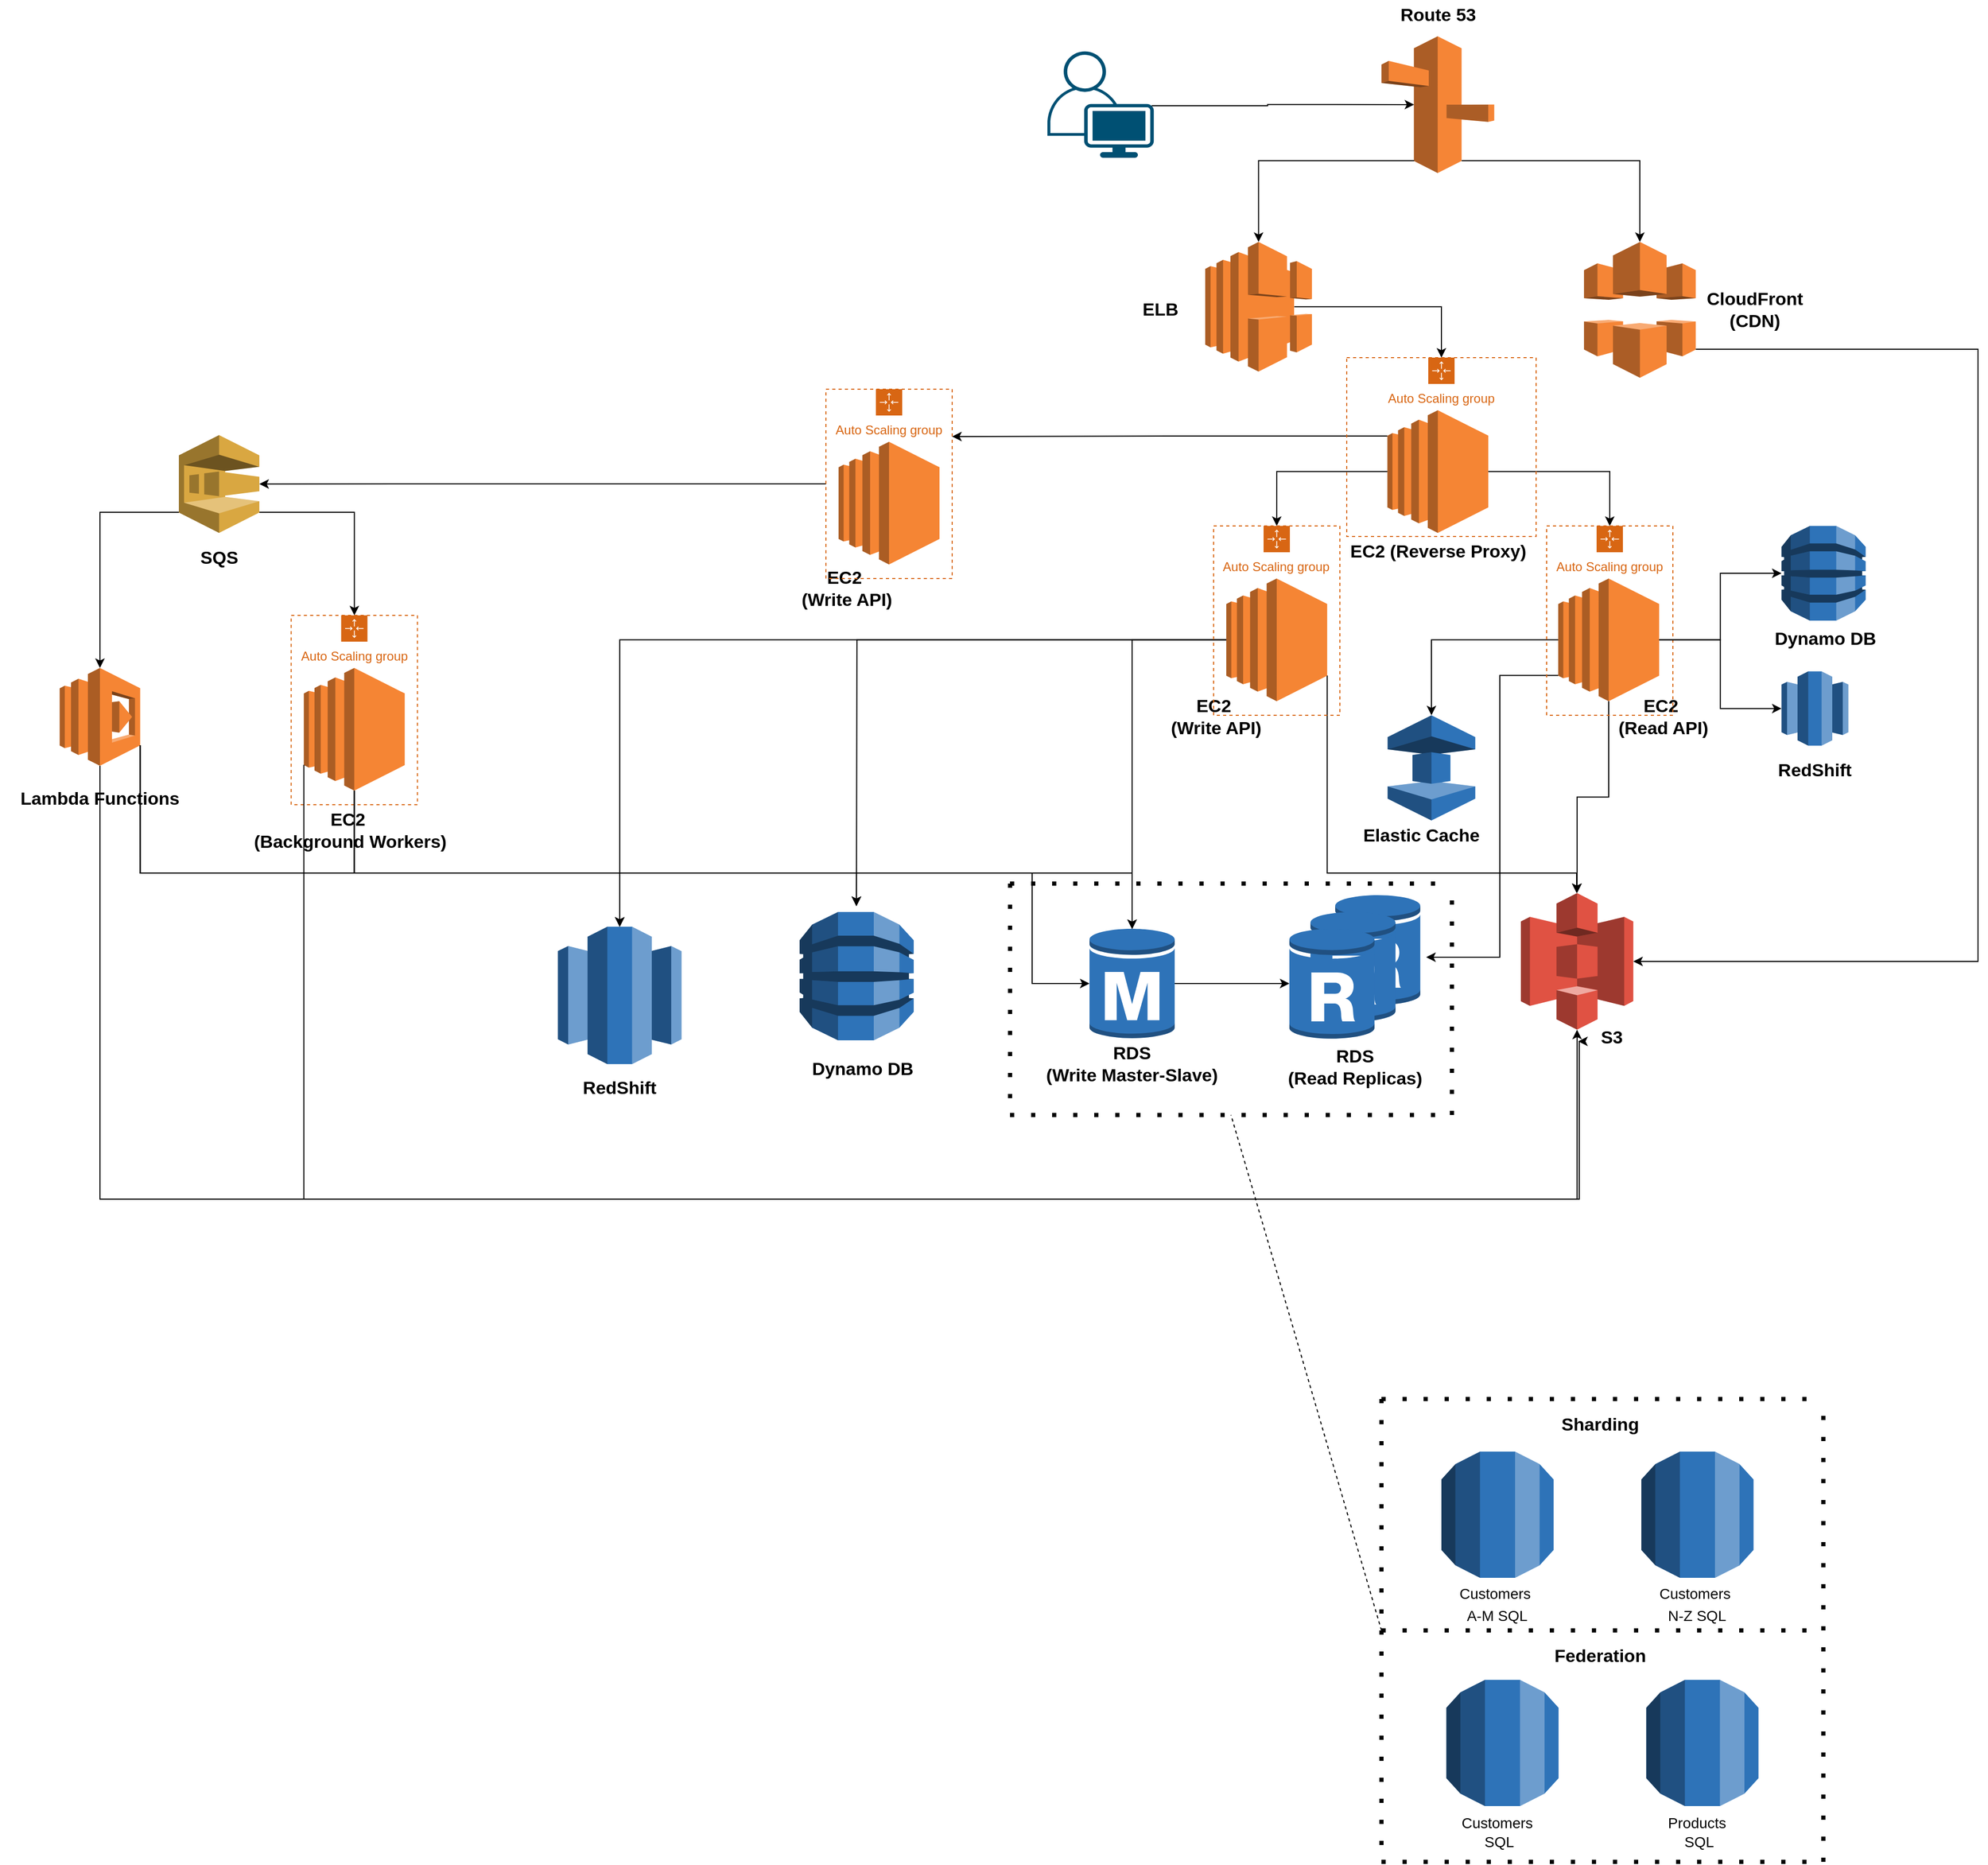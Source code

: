 <mxfile version="28.0.4">
  <diagram name="Page-1" id="zJNJHvJM2UALrEBQixD4">
    <mxGraphModel dx="2934" dy="1252" grid="1" gridSize="10" guides="1" tooltips="1" connect="1" arrows="1" fold="1" page="1" pageScale="1" pageWidth="850" pageHeight="1100" math="0" shadow="0">
      <root>
        <mxCell id="0" />
        <mxCell id="1" parent="0" />
        <mxCell id="Qx_ht0-6rFyomk5N5odI-1" value="" style="points=[[0.35,0,0],[0.98,0.51,0],[1,0.71,0],[0.67,1,0],[0,0.795,0],[0,0.65,0]];verticalLabelPosition=bottom;sketch=0;html=1;verticalAlign=top;aspect=fixed;align=center;pointerEvents=1;shape=mxgraph.cisco19.user;fillColor=#005073;strokeColor=none;fontStyle=0;strokeWidth=19;" vertex="1" parent="1">
          <mxGeometry x="685.52" y="68.88" width="101.12" height="101.12" as="geometry" />
        </mxCell>
        <mxCell id="Qx_ht0-6rFyomk5N5odI-2" style="edgeStyle=orthogonalEdgeStyle;rounded=0;orthogonalLoop=1;jettySize=auto;html=1;exitX=0;exitY=0.21;exitDx=0;exitDy=0;exitPerimeter=0;entryX=1;entryY=0.25;entryDx=0;entryDy=0;" edge="1" parent="1" source="Qx_ht0-6rFyomk5N5odI-3" target="Qx_ht0-6rFyomk5N5odI-54">
          <mxGeometry relative="1" as="geometry" />
        </mxCell>
        <mxCell id="Qx_ht0-6rFyomk5N5odI-3" value="" style="outlineConnect=0;dashed=0;verticalLabelPosition=bottom;verticalAlign=top;align=center;html=1;shape=mxgraph.aws3.ec2;fillColor=#F58534;gradientColor=none;" vertex="1" parent="1">
          <mxGeometry x="1008.67" y="410" width="95.89" height="116.57" as="geometry" />
        </mxCell>
        <mxCell id="Qx_ht0-6rFyomk5N5odI-4" style="edgeStyle=orthogonalEdgeStyle;rounded=0;orthogonalLoop=1;jettySize=auto;html=1;exitX=0.71;exitY=0.91;exitDx=0;exitDy=0;exitPerimeter=0;" edge="1" parent="1" source="Qx_ht0-6rFyomk5N5odI-5" target="Qx_ht0-6rFyomk5N5odI-11">
          <mxGeometry relative="1" as="geometry" />
        </mxCell>
        <mxCell id="Qx_ht0-6rFyomk5N5odI-5" value="" style="outlineConnect=0;dashed=0;verticalLabelPosition=bottom;verticalAlign=top;align=center;html=1;shape=mxgraph.aws3.route_53;fillColor=#F58536;gradientColor=none;" vertex="1" parent="1">
          <mxGeometry x="1003.02" y="54.44" width="107.19" height="130" as="geometry" />
        </mxCell>
        <mxCell id="Qx_ht0-6rFyomk5N5odI-6" value="Route 53" style="text;html=1;align=center;verticalAlign=middle;whiteSpace=wrap;rounded=0;fontStyle=1;fontSize=17;" vertex="1" parent="1">
          <mxGeometry x="1014.52" y="20" width="84.19" height="30" as="geometry" />
        </mxCell>
        <mxCell id="Qx_ht0-6rFyomk5N5odI-7" value="EC2 (Reverse Proxy)" style="text;html=1;align=center;verticalAlign=middle;whiteSpace=wrap;rounded=0;fontStyle=1;fontSize=17;" vertex="1" parent="1">
          <mxGeometry x="958.57" y="530" width="196.09" height="30" as="geometry" />
        </mxCell>
        <mxCell id="Qx_ht0-6rFyomk5N5odI-8" value="" style="outlineConnect=0;dashed=0;verticalLabelPosition=bottom;verticalAlign=top;align=center;html=1;shape=mxgraph.aws3.s3;fillColor=#E05243;gradientColor=none;" vertex="1" parent="1">
          <mxGeometry x="1135.52" y="869.03" width="106.85" height="129.89" as="geometry" />
        </mxCell>
        <mxCell id="Qx_ht0-6rFyomk5N5odI-9" value="RDS&lt;br&gt;(Write Master-Slave)" style="text;html=1;align=center;verticalAlign=middle;whiteSpace=wrap;rounded=0;fontStyle=1;fontSize=17;" vertex="1" parent="1">
          <mxGeometry x="671" y="1017" width="190" height="30" as="geometry" />
        </mxCell>
        <mxCell id="Qx_ht0-6rFyomk5N5odI-10" value="S3" style="text;html=1;align=center;verticalAlign=middle;whiteSpace=wrap;rounded=0;fontStyle=1;fontSize=17;" vertex="1" parent="1">
          <mxGeometry x="1179.85" y="992" width="84.19" height="30" as="geometry" />
        </mxCell>
        <mxCell id="Qx_ht0-6rFyomk5N5odI-11" value="" style="outlineConnect=0;dashed=0;verticalLabelPosition=bottom;verticalAlign=top;align=center;html=1;shape=mxgraph.aws3.cloudfront;fillColor=#F58536;gradientColor=none;" vertex="1" parent="1">
          <mxGeometry x="1195.52" y="250" width="106.21" height="129.12" as="geometry" />
        </mxCell>
        <mxCell id="Qx_ht0-6rFyomk5N5odI-12" style="edgeStyle=orthogonalEdgeStyle;rounded=0;orthogonalLoop=1;jettySize=auto;html=1;exitX=0.835;exitY=0.5;exitDx=0;exitDy=0;exitPerimeter=0;entryX=0.5;entryY=0;entryDx=0;entryDy=0;" edge="1" parent="1" source="Qx_ht0-6rFyomk5N5odI-13" target="Qx_ht0-6rFyomk5N5odI-39">
          <mxGeometry relative="1" as="geometry" />
        </mxCell>
        <mxCell id="Qx_ht0-6rFyomk5N5odI-13" value="" style="outlineConnect=0;dashed=0;verticalLabelPosition=bottom;verticalAlign=top;align=center;html=1;shape=mxgraph.aws3.elastic_load_balancing;fillColor=#F58534;gradientColor=none;" vertex="1" parent="1">
          <mxGeometry x="835.52" y="250" width="101.41" height="123.28" as="geometry" />
        </mxCell>
        <mxCell id="Qx_ht0-6rFyomk5N5odI-14" style="edgeStyle=orthogonalEdgeStyle;rounded=0;orthogonalLoop=1;jettySize=auto;html=1;exitX=0.98;exitY=0.51;exitDx=0;exitDy=0;exitPerimeter=0;entryX=0.29;entryY=0.5;entryDx=0;entryDy=0;entryPerimeter=0;" edge="1" parent="1" source="Qx_ht0-6rFyomk5N5odI-1" target="Qx_ht0-6rFyomk5N5odI-5">
          <mxGeometry relative="1" as="geometry" />
        </mxCell>
        <mxCell id="Qx_ht0-6rFyomk5N5odI-15" style="edgeStyle=orthogonalEdgeStyle;rounded=0;orthogonalLoop=1;jettySize=auto;html=1;exitX=0.5;exitY=1;exitDx=0;exitDy=0;exitPerimeter=0;" edge="1" parent="1" source="Qx_ht0-6rFyomk5N5odI-17" target="Qx_ht0-6rFyomk5N5odI-8">
          <mxGeometry relative="1" as="geometry" />
        </mxCell>
        <mxCell id="Qx_ht0-6rFyomk5N5odI-16" style="edgeStyle=orthogonalEdgeStyle;rounded=0;orthogonalLoop=1;jettySize=auto;html=1;exitX=0;exitY=0.79;exitDx=0;exitDy=0;exitPerimeter=0;" edge="1" parent="1" source="Qx_ht0-6rFyomk5N5odI-17">
          <mxGeometry relative="1" as="geometry">
            <mxPoint x="1045.52" y="930" as="targetPoint" />
            <Array as="points">
              <mxPoint x="1115.52" y="662" />
              <mxPoint x="1115.52" y="930" />
            </Array>
          </mxGeometry>
        </mxCell>
        <mxCell id="Qx_ht0-6rFyomk5N5odI-17" value="" style="outlineConnect=0;dashed=0;verticalLabelPosition=bottom;verticalAlign=top;align=center;html=1;shape=mxgraph.aws3.ec2;fillColor=#F58534;gradientColor=none;" vertex="1" parent="1">
          <mxGeometry x="1171.04" y="570" width="95.89" height="116.57" as="geometry" />
        </mxCell>
        <mxCell id="Qx_ht0-6rFyomk5N5odI-18" style="edgeStyle=orthogonalEdgeStyle;rounded=0;orthogonalLoop=1;jettySize=auto;html=1;exitX=1;exitY=0.79;exitDx=0;exitDy=0;exitPerimeter=0;" edge="1" parent="1" source="Qx_ht0-6rFyomk5N5odI-19" target="Qx_ht0-6rFyomk5N5odI-8">
          <mxGeometry relative="1" as="geometry">
            <Array as="points">
              <mxPoint x="951.52" y="850" />
              <mxPoint x="1188.52" y="850" />
            </Array>
          </mxGeometry>
        </mxCell>
        <mxCell id="Qx_ht0-6rFyomk5N5odI-73" style="edgeStyle=orthogonalEdgeStyle;rounded=0;orthogonalLoop=1;jettySize=auto;html=1;exitX=0;exitY=0.5;exitDx=0;exitDy=0;exitPerimeter=0;" edge="1" parent="1" source="Qx_ht0-6rFyomk5N5odI-19">
          <mxGeometry relative="1" as="geometry">
            <mxPoint x="504" y="881.36" as="targetPoint" />
          </mxGeometry>
        </mxCell>
        <mxCell id="Qx_ht0-6rFyomk5N5odI-74" style="edgeStyle=orthogonalEdgeStyle;rounded=0;orthogonalLoop=1;jettySize=auto;html=1;exitX=0;exitY=0.5;exitDx=0;exitDy=0;exitPerimeter=0;" edge="1" parent="1" source="Qx_ht0-6rFyomk5N5odI-19" target="Qx_ht0-6rFyomk5N5odI-72">
          <mxGeometry relative="1" as="geometry" />
        </mxCell>
        <mxCell id="Qx_ht0-6rFyomk5N5odI-19" value="" style="outlineConnect=0;dashed=0;verticalLabelPosition=bottom;verticalAlign=top;align=center;html=1;shape=mxgraph.aws3.ec2;fillColor=#F58534;gradientColor=none;" vertex="1" parent="1">
          <mxGeometry x="855.52" y="570" width="95.89" height="116.57" as="geometry" />
        </mxCell>
        <mxCell id="Qx_ht0-6rFyomk5N5odI-20" value="ELB" style="text;html=1;align=center;verticalAlign=middle;whiteSpace=wrap;rounded=0;fontStyle=1;fontSize=17;" vertex="1" parent="1">
          <mxGeometry x="751.33" y="299.56" width="84.19" height="30" as="geometry" />
        </mxCell>
        <mxCell id="Qx_ht0-6rFyomk5N5odI-21" value="CloudFront&lt;br&gt;(&lt;span style=&quot;background-color: transparent; color: light-dark(rgb(0, 0, 0), rgb(255, 255, 255));&quot;&gt;CDN)&lt;/span&gt;" style="text;html=1;align=center;verticalAlign=middle;whiteSpace=wrap;rounded=0;fontStyle=1;fontSize=17;" vertex="1" parent="1">
          <mxGeometry x="1315.52" y="299.56" width="84.19" height="30" as="geometry" />
        </mxCell>
        <mxCell id="Qx_ht0-6rFyomk5N5odI-22" style="edgeStyle=orthogonalEdgeStyle;rounded=0;orthogonalLoop=1;jettySize=auto;html=1;exitX=0.29;exitY=0.91;exitDx=0;exitDy=0;exitPerimeter=0;entryX=0.5;entryY=0;entryDx=0;entryDy=0;entryPerimeter=0;" edge="1" parent="1" source="Qx_ht0-6rFyomk5N5odI-5" target="Qx_ht0-6rFyomk5N5odI-13">
          <mxGeometry relative="1" as="geometry" />
        </mxCell>
        <mxCell id="Qx_ht0-6rFyomk5N5odI-23" style="edgeStyle=orthogonalEdgeStyle;rounded=0;orthogonalLoop=1;jettySize=auto;html=1;exitX=0;exitY=0.5;exitDx=0;exitDy=0;exitPerimeter=0;entryX=0.5;entryY=0;entryDx=0;entryDy=0;" edge="1" parent="1" source="Qx_ht0-6rFyomk5N5odI-3" target="Qx_ht0-6rFyomk5N5odI-41">
          <mxGeometry relative="1" as="geometry" />
        </mxCell>
        <mxCell id="Qx_ht0-6rFyomk5N5odI-24" style="edgeStyle=orthogonalEdgeStyle;rounded=0;orthogonalLoop=1;jettySize=auto;html=1;exitX=1;exitY=0.5;exitDx=0;exitDy=0;exitPerimeter=0;entryX=0.5;entryY=0;entryDx=0;entryDy=0;" edge="1" parent="1" source="Qx_ht0-6rFyomk5N5odI-3" target="Qx_ht0-6rFyomk5N5odI-40">
          <mxGeometry relative="1" as="geometry" />
        </mxCell>
        <mxCell id="Qx_ht0-6rFyomk5N5odI-25" value="EC2&amp;nbsp;&lt;div&gt;(Write API)&lt;/div&gt;" style="text;html=1;align=center;verticalAlign=middle;whiteSpace=wrap;rounded=0;fontStyle=1;fontSize=17;" vertex="1" parent="1">
          <mxGeometry x="761.04" y="686.57" width="170" height="30" as="geometry" />
        </mxCell>
        <mxCell id="Qx_ht0-6rFyomk5N5odI-26" value="EC2&amp;nbsp;&lt;div&gt;(Read API)&lt;/div&gt;" style="text;html=1;align=center;verticalAlign=middle;whiteSpace=wrap;rounded=0;fontStyle=1;fontSize=17;" vertex="1" parent="1">
          <mxGeometry x="1185.52" y="686.57" width="170" height="30" as="geometry" />
        </mxCell>
        <mxCell id="Qx_ht0-6rFyomk5N5odI-27" style="edgeStyle=orthogonalEdgeStyle;rounded=0;orthogonalLoop=1;jettySize=auto;html=1;exitX=1;exitY=0.79;exitDx=0;exitDy=0;exitPerimeter=0;entryX=1;entryY=0.5;entryDx=0;entryDy=0;entryPerimeter=0;" edge="1" parent="1" source="Qx_ht0-6rFyomk5N5odI-11" target="Qx_ht0-6rFyomk5N5odI-8">
          <mxGeometry relative="1" as="geometry">
            <Array as="points">
              <mxPoint x="1570" y="352" />
              <mxPoint x="1570" y="934" />
            </Array>
          </mxGeometry>
        </mxCell>
        <mxCell id="Qx_ht0-6rFyomk5N5odI-28" style="edgeStyle=orthogonalEdgeStyle;rounded=0;orthogonalLoop=1;jettySize=auto;html=1;exitX=1;exitY=0.5;exitDx=0;exitDy=0;exitPerimeter=0;" edge="1" parent="1" source="Qx_ht0-6rFyomk5N5odI-29" target="Qx_ht0-6rFyomk5N5odI-33">
          <mxGeometry relative="1" as="geometry" />
        </mxCell>
        <mxCell id="Qx_ht0-6rFyomk5N5odI-29" value="" style="outlineConnect=0;dashed=0;verticalLabelPosition=bottom;verticalAlign=top;align=center;html=1;shape=mxgraph.aws3.rds_db_instance;fillColor=#2E73B8;gradientColor=none;" vertex="1" parent="1">
          <mxGeometry x="725.52" y="901.03" width="80.96" height="107.95" as="geometry" />
        </mxCell>
        <mxCell id="Qx_ht0-6rFyomk5N5odI-30" value="" style="group" vertex="1" connectable="0" parent="1">
          <mxGeometry x="915.52" y="869.03" width="124.48" height="139.95" as="geometry" />
        </mxCell>
        <mxCell id="Qx_ht0-6rFyomk5N5odI-31" value="" style="outlineConnect=0;dashed=0;verticalLabelPosition=bottom;verticalAlign=top;align=center;html=1;shape=mxgraph.aws3.rds_db_instance_read_replica;fillColor=#2E73B8;gradientColor=none;" vertex="1" parent="Qx_ht0-6rFyomk5N5odI-30">
          <mxGeometry x="43.52" width="80.96" height="107.95" as="geometry" />
        </mxCell>
        <mxCell id="Qx_ht0-6rFyomk5N5odI-32" value="" style="outlineConnect=0;dashed=0;verticalLabelPosition=bottom;verticalAlign=top;align=center;html=1;shape=mxgraph.aws3.rds_db_instance_read_replica;fillColor=#2E73B8;gradientColor=none;" vertex="1" parent="Qx_ht0-6rFyomk5N5odI-30">
          <mxGeometry x="20" y="16" width="80.96" height="107.95" as="geometry" />
        </mxCell>
        <mxCell id="Qx_ht0-6rFyomk5N5odI-33" value="" style="outlineConnect=0;dashed=0;verticalLabelPosition=bottom;verticalAlign=top;align=center;html=1;shape=mxgraph.aws3.rds_db_instance_read_replica;fillColor=#2E73B8;gradientColor=none;" vertex="1" parent="Qx_ht0-6rFyomk5N5odI-30">
          <mxGeometry y="32" width="80.96" height="107.95" as="geometry" />
        </mxCell>
        <mxCell id="Qx_ht0-6rFyomk5N5odI-34" value="RDS&lt;br&gt;(Read Replicas)" style="text;html=1;align=center;verticalAlign=middle;whiteSpace=wrap;rounded=0;fontStyle=1;fontSize=17;" vertex="1" parent="1">
          <mxGeometry x="882.76" y="1020" width="190" height="30" as="geometry" />
        </mxCell>
        <mxCell id="Qx_ht0-6rFyomk5N5odI-35" style="edgeStyle=orthogonalEdgeStyle;rounded=0;orthogonalLoop=1;jettySize=auto;html=1;exitX=0;exitY=0.5;exitDx=0;exitDy=0;exitPerimeter=0;entryX=0.5;entryY=0.02;entryDx=0;entryDy=0;entryPerimeter=0;" edge="1" parent="1" source="Qx_ht0-6rFyomk5N5odI-19" target="Qx_ht0-6rFyomk5N5odI-29">
          <mxGeometry relative="1" as="geometry" />
        </mxCell>
        <mxCell id="Qx_ht0-6rFyomk5N5odI-36" value="" style="outlineConnect=0;dashed=0;verticalLabelPosition=bottom;verticalAlign=top;align=center;html=1;shape=mxgraph.aws3.elasticache;fillColor=#2E73B8;gradientColor=none;" vertex="1" parent="1">
          <mxGeometry x="1008.86" y="700" width="83.33" height="100" as="geometry" />
        </mxCell>
        <mxCell id="Qx_ht0-6rFyomk5N5odI-37" value="Elastic Cache" style="text;html=1;align=center;verticalAlign=middle;whiteSpace=wrap;rounded=0;fontStyle=1;fontSize=17;" vertex="1" parent="1">
          <mxGeometry x="945.52" y="800" width="190" height="30" as="geometry" />
        </mxCell>
        <mxCell id="Qx_ht0-6rFyomk5N5odI-38" style="edgeStyle=orthogonalEdgeStyle;rounded=0;orthogonalLoop=1;jettySize=auto;html=1;exitX=0;exitY=0.5;exitDx=0;exitDy=0;exitPerimeter=0;entryX=0.5;entryY=0;entryDx=0;entryDy=0;entryPerimeter=0;" edge="1" parent="1" source="Qx_ht0-6rFyomk5N5odI-17" target="Qx_ht0-6rFyomk5N5odI-36">
          <mxGeometry relative="1" as="geometry" />
        </mxCell>
        <mxCell id="Qx_ht0-6rFyomk5N5odI-39" value="Auto Scaling group" style="points=[[0,0],[0.25,0],[0.5,0],[0.75,0],[1,0],[1,0.25],[1,0.5],[1,0.75],[1,1],[0.75,1],[0.5,1],[0.25,1],[0,1],[0,0.75],[0,0.5],[0,0.25]];outlineConnect=0;gradientColor=none;html=1;whiteSpace=wrap;fontSize=12;fontStyle=0;container=1;pointerEvents=0;collapsible=0;recursiveResize=0;shape=mxgraph.aws4.groupCenter;grIcon=mxgraph.aws4.group_auto_scaling_group;grStroke=1;strokeColor=#D86613;fillColor=none;verticalAlign=top;align=center;fontColor=#D86613;dashed=1;spacingTop=25;" vertex="1" parent="1">
          <mxGeometry x="970" y="360" width="180" height="170" as="geometry" />
        </mxCell>
        <mxCell id="Qx_ht0-6rFyomk5N5odI-40" value="Auto Scaling group" style="points=[[0,0],[0.25,0],[0.5,0],[0.75,0],[1,0],[1,0.25],[1,0.5],[1,0.75],[1,1],[0.75,1],[0.5,1],[0.25,1],[0,1],[0,0.75],[0,0.5],[0,0.25]];outlineConnect=0;gradientColor=none;html=1;whiteSpace=wrap;fontSize=12;fontStyle=0;container=1;pointerEvents=0;collapsible=0;recursiveResize=0;shape=mxgraph.aws4.groupCenter;grIcon=mxgraph.aws4.group_auto_scaling_group;grStroke=1;strokeColor=#D86613;fillColor=none;verticalAlign=top;align=center;fontColor=#D86613;dashed=1;spacingTop=25;" vertex="1" parent="1">
          <mxGeometry x="1160" y="520" width="120" height="180" as="geometry" />
        </mxCell>
        <mxCell id="Qx_ht0-6rFyomk5N5odI-41" value="Auto Scaling group" style="points=[[0,0],[0.25,0],[0.5,0],[0.75,0],[1,0],[1,0.25],[1,0.5],[1,0.75],[1,1],[0.75,1],[0.5,1],[0.25,1],[0,1],[0,0.75],[0,0.5],[0,0.25]];outlineConnect=0;gradientColor=none;html=1;whiteSpace=wrap;fontSize=12;fontStyle=0;container=1;pointerEvents=0;collapsible=0;recursiveResize=0;shape=mxgraph.aws4.groupCenter;grIcon=mxgraph.aws4.group_auto_scaling_group;grStroke=1;strokeColor=#D86613;fillColor=none;verticalAlign=top;align=center;fontColor=#D86613;dashed=1;spacingTop=25;" vertex="1" parent="1">
          <mxGeometry x="843.47" y="520" width="120" height="180" as="geometry" />
        </mxCell>
        <mxCell id="Qx_ht0-6rFyomk5N5odI-42" style="edgeStyle=orthogonalEdgeStyle;rounded=0;orthogonalLoop=1;jettySize=auto;html=1;exitX=1;exitY=0.79;exitDx=0;exitDy=0;exitPerimeter=0;" edge="1" parent="1" source="Qx_ht0-6rFyomk5N5odI-43" target="Qx_ht0-6rFyomk5N5odI-47">
          <mxGeometry relative="1" as="geometry" />
        </mxCell>
        <mxCell id="Qx_ht0-6rFyomk5N5odI-43" value="" style="outlineConnect=0;dashed=0;verticalLabelPosition=bottom;verticalAlign=top;align=center;html=1;shape=mxgraph.aws3.sqs;fillColor=#D9A741;gradientColor=none;" vertex="1" parent="1">
          <mxGeometry x="-140" y="433.57" width="76.5" height="93" as="geometry" />
        </mxCell>
        <mxCell id="Qx_ht0-6rFyomk5N5odI-87" style="edgeStyle=orthogonalEdgeStyle;rounded=0;orthogonalLoop=1;jettySize=auto;html=1;exitX=0.5;exitY=1;exitDx=0;exitDy=0;exitPerimeter=0;" edge="1" parent="1" source="Qx_ht0-6rFyomk5N5odI-44">
          <mxGeometry relative="1" as="geometry">
            <mxPoint x="1190.0" y="1010" as="targetPoint" />
            <Array as="points">
              <mxPoint x="-215" y="1160" />
              <mxPoint x="1191" y="1160" />
              <mxPoint x="1191" y="1010" />
            </Array>
          </mxGeometry>
        </mxCell>
        <mxCell id="Qx_ht0-6rFyomk5N5odI-44" value="" style="outlineConnect=0;dashed=0;verticalLabelPosition=bottom;verticalAlign=top;align=center;html=1;shape=mxgraph.aws3.lambda;fillColor=#F58534;gradientColor=none;" vertex="1" parent="1">
          <mxGeometry x="-253.25" y="655.0" width="76.5" height="93" as="geometry" />
        </mxCell>
        <mxCell id="Qx_ht0-6rFyomk5N5odI-45" value="" style="outlineConnect=0;dashed=0;verticalLabelPosition=bottom;verticalAlign=top;align=center;html=1;shape=mxgraph.aws3.ec2;fillColor=#F58534;gradientColor=none;" vertex="1" parent="1">
          <mxGeometry x="-21.2" y="655" width="95.89" height="116.57" as="geometry" />
        </mxCell>
        <mxCell id="Qx_ht0-6rFyomk5N5odI-47" value="Auto Scaling group" style="points=[[0,0],[0.25,0],[0.5,0],[0.75,0],[1,0],[1,0.25],[1,0.5],[1,0.75],[1,1],[0.75,1],[0.5,1],[0.25,1],[0,1],[0,0.75],[0,0.5],[0,0.25]];outlineConnect=0;gradientColor=none;html=1;whiteSpace=wrap;fontSize=12;fontStyle=0;container=1;pointerEvents=0;collapsible=0;recursiveResize=0;shape=mxgraph.aws4.groupCenter;grIcon=mxgraph.aws4.group_auto_scaling_group;grStroke=1;strokeColor=#D86613;fillColor=none;verticalAlign=top;align=center;fontColor=#D86613;dashed=1;spacingTop=25;" vertex="1" parent="1">
          <mxGeometry x="-33.25" y="605" width="120" height="180" as="geometry" />
        </mxCell>
        <mxCell id="Qx_ht0-6rFyomk5N5odI-48" value="EC2&amp;nbsp;&lt;div&gt;(Background Workers)&lt;/div&gt;" style="text;html=1;align=center;verticalAlign=middle;whiteSpace=wrap;rounded=0;fontStyle=1;fontSize=17;" vertex="1" parent="1">
          <mxGeometry x="-72.25" y="795" width="190" height="30" as="geometry" />
        </mxCell>
        <mxCell id="Qx_ht0-6rFyomk5N5odI-49" value="Lambda Functions" style="text;html=1;align=center;verticalAlign=middle;whiteSpace=wrap;rounded=0;fontStyle=1;fontSize=17;" vertex="1" parent="1">
          <mxGeometry x="-310" y="765" width="190" height="30" as="geometry" />
        </mxCell>
        <mxCell id="Qx_ht0-6rFyomk5N5odI-50" value="SQS" style="text;html=1;align=center;verticalAlign=middle;whiteSpace=wrap;rounded=0;fontStyle=1;fontSize=17;" vertex="1" parent="1">
          <mxGeometry x="-140.25" y="536" width="76.75" height="30" as="geometry" />
        </mxCell>
        <mxCell id="Qx_ht0-6rFyomk5N5odI-51" value="" style="outlineConnect=0;dashed=0;verticalLabelPosition=bottom;verticalAlign=top;align=center;html=1;shape=mxgraph.aws3.ec2;fillColor=#F58534;gradientColor=none;" vertex="1" parent="1">
          <mxGeometry x="487.05" y="440" width="95.89" height="116.57" as="geometry" />
        </mxCell>
        <mxCell id="Qx_ht0-6rFyomk5N5odI-52" value="EC2&amp;nbsp;&lt;div&gt;(Write API)&lt;/div&gt;" style="text;html=1;align=center;verticalAlign=middle;whiteSpace=wrap;rounded=0;fontStyle=1;fontSize=17;" vertex="1" parent="1">
          <mxGeometry x="410" y="565" width="170" height="30" as="geometry" />
        </mxCell>
        <mxCell id="Qx_ht0-6rFyomk5N5odI-53" style="edgeStyle=orthogonalEdgeStyle;rounded=0;orthogonalLoop=1;jettySize=auto;html=1;exitX=0;exitY=0.5;exitDx=0;exitDy=0;" edge="1" parent="1" source="Qx_ht0-6rFyomk5N5odI-54" target="Qx_ht0-6rFyomk5N5odI-43">
          <mxGeometry relative="1" as="geometry" />
        </mxCell>
        <mxCell id="Qx_ht0-6rFyomk5N5odI-54" value="Auto Scaling group" style="points=[[0,0],[0.25,0],[0.5,0],[0.75,0],[1,0],[1,0.25],[1,0.5],[1,0.75],[1,1],[0.75,1],[0.5,1],[0.25,1],[0,1],[0,0.75],[0,0.5],[0,0.25]];outlineConnect=0;gradientColor=none;html=1;whiteSpace=wrap;fontSize=12;fontStyle=0;container=1;pointerEvents=0;collapsible=0;recursiveResize=0;shape=mxgraph.aws4.groupCenter;grIcon=mxgraph.aws4.group_auto_scaling_group;grStroke=1;strokeColor=#D86613;fillColor=none;verticalAlign=top;align=center;fontColor=#D86613;dashed=1;spacingTop=25;" vertex="1" parent="1">
          <mxGeometry x="475" y="390" width="120" height="180" as="geometry" />
        </mxCell>
        <mxCell id="Qx_ht0-6rFyomk5N5odI-55" style="edgeStyle=orthogonalEdgeStyle;rounded=0;orthogonalLoop=1;jettySize=auto;html=1;exitX=0;exitY=0.79;exitDx=0;exitDy=0;exitPerimeter=0;entryX=0.5;entryY=0;entryDx=0;entryDy=0;entryPerimeter=0;" edge="1" parent="1" source="Qx_ht0-6rFyomk5N5odI-43" target="Qx_ht0-6rFyomk5N5odI-44">
          <mxGeometry relative="1" as="geometry" />
        </mxCell>
        <mxCell id="Qx_ht0-6rFyomk5N5odI-59" value="" style="swimlane;startSize=0;dashed=1;dashPattern=1 4;strokeWidth=4;" vertex="1" parent="1">
          <mxGeometry x="650" y="860" width="420" height="220" as="geometry" />
        </mxCell>
        <mxCell id="Qx_ht0-6rFyomk5N5odI-60" value="" style="swimlane;startSize=0;dashed=1;dashPattern=1 4;strokeWidth=4;" vertex="1" parent="1">
          <mxGeometry x="1003.02" y="1350" width="420" height="220" as="geometry" />
        </mxCell>
        <mxCell id="Qx_ht0-6rFyomk5N5odI-63" value="Sharding" style="text;html=1;align=center;verticalAlign=middle;whiteSpace=wrap;rounded=0;fontStyle=1;fontSize=17;" vertex="1" parent="Qx_ht0-6rFyomk5N5odI-60">
          <mxGeometry x="113.25" y="10" width="190" height="30" as="geometry" />
        </mxCell>
        <mxCell id="Qx_ht0-6rFyomk5N5odI-97" value="" style="outlineConnect=0;dashed=0;verticalLabelPosition=bottom;verticalAlign=top;align=center;html=1;shape=mxgraph.aws3.rds;fillColor=#2E73B8;gradientColor=none;" vertex="1" parent="Qx_ht0-6rFyomk5N5odI-60">
          <mxGeometry x="56.98" y="50" width="106.67" height="120" as="geometry" />
        </mxCell>
        <mxCell id="Qx_ht0-6rFyomk5N5odI-100" value="" style="outlineConnect=0;dashed=0;verticalLabelPosition=bottom;verticalAlign=top;align=center;html=1;shape=mxgraph.aws3.rds;fillColor=#2E73B8;gradientColor=none;" vertex="1" parent="Qx_ht0-6rFyomk5N5odI-60">
          <mxGeometry x="246.98" y="50" width="106.67" height="120" as="geometry" />
        </mxCell>
        <mxCell id="Qx_ht0-6rFyomk5N5odI-98" value="&lt;span style=&quot;font-size: 14px; font-weight: 400;&quot;&gt;Customers&amp;nbsp;&lt;/span&gt;&lt;br style=&quot;font-size: 14px; font-weight: 400;&quot;&gt;&lt;span style=&quot;font-size: 14px; font-weight: 400;&quot;&gt;A-M&amp;nbsp;SQL&lt;/span&gt;" style="text;html=1;align=center;verticalAlign=middle;whiteSpace=wrap;rounded=0;fontStyle=1;fontSize=17;" vertex="1" parent="Qx_ht0-6rFyomk5N5odI-60">
          <mxGeometry x="25.32" y="180" width="170" height="30" as="geometry" />
        </mxCell>
        <mxCell id="Qx_ht0-6rFyomk5N5odI-99" value="&lt;span style=&quot;font-weight: 400; font-size: 14px;&quot;&gt;Customers&amp;nbsp;&lt;/span&gt;&lt;br style=&quot;font-weight: 400; font-size: 14px;&quot;&gt;&lt;span style=&quot;font-weight: 400; font-size: 14px;&quot;&gt;N-Z&amp;nbsp;&lt;/span&gt;&lt;span style=&quot;font-weight: 400; font-size: 14px;&quot;&gt;SQL&lt;/span&gt;" style="text;html=1;align=center;verticalAlign=middle;whiteSpace=wrap;rounded=0;fontStyle=1;fontSize=17;" vertex="1" parent="Qx_ht0-6rFyomk5N5odI-60">
          <mxGeometry x="215.32" y="180" width="170" height="30" as="geometry" />
        </mxCell>
        <mxCell id="Qx_ht0-6rFyomk5N5odI-64" value="" style="swimlane;startSize=0;dashed=1;dashPattern=1 4;strokeWidth=4;" vertex="1" parent="1">
          <mxGeometry x="1003.02" y="1570" width="420" height="220" as="geometry" />
        </mxCell>
        <mxCell id="Qx_ht0-6rFyomk5N5odI-67" value="Federation" style="text;html=1;align=center;verticalAlign=middle;whiteSpace=wrap;rounded=0;fontStyle=1;fontSize=17;" vertex="1" parent="Qx_ht0-6rFyomk5N5odI-64">
          <mxGeometry x="113.25" y="10" width="190" height="30" as="geometry" />
        </mxCell>
        <mxCell id="Qx_ht0-6rFyomk5N5odI-103" value="" style="outlineConnect=0;dashed=0;verticalLabelPosition=bottom;verticalAlign=top;align=center;html=1;shape=mxgraph.aws3.rds;fillColor=#2E73B8;gradientColor=none;" vertex="1" parent="Qx_ht0-6rFyomk5N5odI-64">
          <mxGeometry x="61.67" y="47" width="106.67" height="120" as="geometry" />
        </mxCell>
        <mxCell id="Qx_ht0-6rFyomk5N5odI-104" value="" style="outlineConnect=0;dashed=0;verticalLabelPosition=bottom;verticalAlign=top;align=center;html=1;shape=mxgraph.aws3.rds;fillColor=#2E73B8;gradientColor=none;" vertex="1" parent="Qx_ht0-6rFyomk5N5odI-64">
          <mxGeometry x="251.67" y="47" width="106.67" height="120" as="geometry" />
        </mxCell>
        <mxCell id="Qx_ht0-6rFyomk5N5odI-101" value="&lt;font style=&quot;font-weight: 400; font-size: 14px;&quot;&gt;Customers&amp;nbsp;&lt;/font&gt;&lt;div style=&quot;font-size: 12px; font-weight: 400;&quot;&gt;&lt;font style=&quot;font-size: 14px;&quot;&gt;SQL&lt;/font&gt;&lt;/div&gt;" style="text;html=1;align=center;verticalAlign=middle;whiteSpace=wrap;rounded=0;fontStyle=1;fontSize=17;" vertex="1" parent="Qx_ht0-6rFyomk5N5odI-64">
          <mxGeometry x="26.98" y="176" width="170" height="30" as="geometry" />
        </mxCell>
        <mxCell id="Qx_ht0-6rFyomk5N5odI-102" value="&lt;span style=&quot;font-weight: 400; font-size: 14px;&quot;&gt;Products&amp;nbsp;&lt;/span&gt;&lt;div style=&quot;font-size: 12px; font-weight: 400;&quot;&gt;&lt;span style=&quot;font-size: 14px;&quot;&gt;SQL&lt;/span&gt;&lt;/div&gt;" style="text;html=1;align=center;verticalAlign=middle;whiteSpace=wrap;rounded=0;fontStyle=1;fontSize=17;" vertex="1" parent="Qx_ht0-6rFyomk5N5odI-64">
          <mxGeometry x="216.98" y="176" width="170" height="30" as="geometry" />
        </mxCell>
        <mxCell id="Qx_ht0-6rFyomk5N5odI-70" value="" style="endArrow=none;dashed=1;html=1;rounded=0;exitX=0;exitY=1;exitDx=0;exitDy=0;entryX=0.5;entryY=1;entryDx=0;entryDy=0;" edge="1" parent="1" source="Qx_ht0-6rFyomk5N5odI-60" target="Qx_ht0-6rFyomk5N5odI-59">
          <mxGeometry width="50" height="50" relative="1" as="geometry">
            <mxPoint x="780" y="1260" as="sourcePoint" />
            <mxPoint x="770" y="1050" as="targetPoint" />
          </mxGeometry>
        </mxCell>
        <mxCell id="Qx_ht0-6rFyomk5N5odI-72" value="" style="outlineConnect=0;dashed=0;verticalLabelPosition=bottom;verticalAlign=top;align=center;html=1;shape=mxgraph.aws3.redshift;fillColor=#2E73B8;gradientColor=none;" vertex="1" parent="1">
          <mxGeometry x="220.25" y="901.03" width="117.5" height="130.56" as="geometry" />
        </mxCell>
        <mxCell id="Qx_ht0-6rFyomk5N5odI-76" value="RedShift" style="text;html=1;align=center;verticalAlign=middle;whiteSpace=wrap;rounded=0;fontStyle=1;fontSize=17;" vertex="1" parent="1">
          <mxGeometry x="194" y="1040" width="170" height="30" as="geometry" />
        </mxCell>
        <mxCell id="Qx_ht0-6rFyomk5N5odI-78" value="" style="outlineConnect=0;dashed=0;verticalLabelPosition=bottom;verticalAlign=top;align=center;html=1;shape=mxgraph.aws3.redshift;fillColor=#2E73B8;gradientColor=none;" vertex="1" parent="1">
          <mxGeometry x="1383.25" y="658.29" width="63.5" height="70.56" as="geometry" />
        </mxCell>
        <mxCell id="Qx_ht0-6rFyomk5N5odI-79" value="RedShift" style="text;html=1;align=center;verticalAlign=middle;whiteSpace=wrap;rounded=0;fontStyle=1;fontSize=17;" vertex="1" parent="1">
          <mxGeometry x="1330" y="738.29" width="170" height="30" as="geometry" />
        </mxCell>
        <mxCell id="Qx_ht0-6rFyomk5N5odI-81" style="edgeStyle=orthogonalEdgeStyle;rounded=0;orthogonalLoop=1;jettySize=auto;html=1;exitX=1;exitY=0.5;exitDx=0;exitDy=0;exitPerimeter=0;entryX=0;entryY=0.5;entryDx=0;entryDy=0;entryPerimeter=0;" edge="1" parent="1" source="Qx_ht0-6rFyomk5N5odI-17" target="Qx_ht0-6rFyomk5N5odI-78">
          <mxGeometry relative="1" as="geometry" />
        </mxCell>
        <mxCell id="Qx_ht0-6rFyomk5N5odI-82" style="edgeStyle=orthogonalEdgeStyle;rounded=0;orthogonalLoop=1;jettySize=auto;html=1;exitX=0.5;exitY=1;exitDx=0;exitDy=0;exitPerimeter=0;entryX=0.5;entryY=0;entryDx=0;entryDy=0;entryPerimeter=0;" edge="1" parent="1" source="Qx_ht0-6rFyomk5N5odI-45">
          <mxGeometry relative="1" as="geometry">
            <mxPoint x="503.95" y="881.36" as="targetPoint" />
            <Array as="points">
              <mxPoint x="27" y="850" />
              <mxPoint x="504" y="850" />
            </Array>
          </mxGeometry>
        </mxCell>
        <mxCell id="Qx_ht0-6rFyomk5N5odI-83" style="edgeStyle=orthogonalEdgeStyle;rounded=0;orthogonalLoop=1;jettySize=auto;html=1;exitX=0.5;exitY=1;exitDx=0;exitDy=0;exitPerimeter=0;entryX=0.5;entryY=0;entryDx=0;entryDy=0;entryPerimeter=0;" edge="1" parent="1" source="Qx_ht0-6rFyomk5N5odI-45" target="Qx_ht0-6rFyomk5N5odI-72">
          <mxGeometry relative="1" as="geometry">
            <Array as="points">
              <mxPoint x="27" y="850" />
              <mxPoint x="279" y="850" />
            </Array>
          </mxGeometry>
        </mxCell>
        <mxCell id="Qx_ht0-6rFyomk5N5odI-84" style="edgeStyle=orthogonalEdgeStyle;rounded=0;orthogonalLoop=1;jettySize=auto;html=1;exitX=1;exitY=0.79;exitDx=0;exitDy=0;exitPerimeter=0;entryX=0.5;entryY=0;entryDx=0;entryDy=0;entryPerimeter=0;" edge="1" parent="1" source="Qx_ht0-6rFyomk5N5odI-44">
          <mxGeometry relative="1" as="geometry">
            <mxPoint x="503.95" y="881.36" as="targetPoint" />
            <Array as="points">
              <mxPoint x="-177" y="850" />
              <mxPoint x="504" y="850" />
            </Array>
          </mxGeometry>
        </mxCell>
        <mxCell id="Qx_ht0-6rFyomk5N5odI-85" style="edgeStyle=orthogonalEdgeStyle;rounded=0;orthogonalLoop=1;jettySize=auto;html=1;exitX=1;exitY=0.79;exitDx=0;exitDy=0;exitPerimeter=0;entryX=0.5;entryY=0;entryDx=0;entryDy=0;entryPerimeter=0;" edge="1" parent="1" source="Qx_ht0-6rFyomk5N5odI-44" target="Qx_ht0-6rFyomk5N5odI-72">
          <mxGeometry relative="1" as="geometry">
            <mxPoint x="190" y="920" as="targetPoint" />
            <Array as="points">
              <mxPoint x="-177" y="850" />
              <mxPoint x="279" y="850" />
            </Array>
          </mxGeometry>
        </mxCell>
        <mxCell id="Qx_ht0-6rFyomk5N5odI-86" style="edgeStyle=orthogonalEdgeStyle;rounded=0;orthogonalLoop=1;jettySize=auto;html=1;exitX=0;exitY=0.79;exitDx=0;exitDy=0;exitPerimeter=0;entryX=0.5;entryY=1;entryDx=0;entryDy=0;entryPerimeter=0;" edge="1" parent="1" source="Qx_ht0-6rFyomk5N5odI-45" target="Qx_ht0-6rFyomk5N5odI-8">
          <mxGeometry relative="1" as="geometry">
            <Array as="points">
              <mxPoint x="-21" y="1160" />
              <mxPoint x="1189" y="1160" />
            </Array>
          </mxGeometry>
        </mxCell>
        <mxCell id="Qx_ht0-6rFyomk5N5odI-89" style="edgeStyle=orthogonalEdgeStyle;rounded=0;orthogonalLoop=1;jettySize=auto;html=1;exitX=0.5;exitY=1;exitDx=0;exitDy=0;exitPerimeter=0;entryX=0.5;entryY=0.02;entryDx=0;entryDy=0;entryPerimeter=0;" edge="1" parent="1" source="Qx_ht0-6rFyomk5N5odI-45" target="Qx_ht0-6rFyomk5N5odI-29">
          <mxGeometry relative="1" as="geometry">
            <Array as="points">
              <mxPoint x="27" y="850" />
              <mxPoint x="766" y="850" />
            </Array>
          </mxGeometry>
        </mxCell>
        <mxCell id="Qx_ht0-6rFyomk5N5odI-91" style="edgeStyle=orthogonalEdgeStyle;rounded=0;orthogonalLoop=1;jettySize=auto;html=1;entryX=0;entryY=0.5;entryDx=0;entryDy=0;entryPerimeter=0;exitX=1;exitY=0.79;exitDx=0;exitDy=0;exitPerimeter=0;" edge="1" parent="1" source="Qx_ht0-6rFyomk5N5odI-44" target="Qx_ht0-6rFyomk5N5odI-29">
          <mxGeometry relative="1" as="geometry">
            <mxPoint x="-240" y="1230" as="sourcePoint" />
            <mxPoint x="671" y="1456.535" as="targetPoint" />
            <Array as="points">
              <mxPoint x="-177" y="850" />
              <mxPoint x="671" y="850" />
              <mxPoint x="671" y="955" />
            </Array>
          </mxGeometry>
        </mxCell>
        <mxCell id="Qx_ht0-6rFyomk5N5odI-92" value="" style="outlineConnect=0;dashed=0;verticalLabelPosition=bottom;verticalAlign=top;align=center;html=1;shape=mxgraph.aws3.dynamo_db;fillColor=#2E73B8;gradientColor=none;" vertex="1" parent="1">
          <mxGeometry x="450" y="886.96" width="108.46" height="122.02" as="geometry" />
        </mxCell>
        <mxCell id="Qx_ht0-6rFyomk5N5odI-93" value="Dynamo DB" style="text;html=1;align=center;verticalAlign=middle;whiteSpace=wrap;rounded=0;fontStyle=1;fontSize=17;" vertex="1" parent="1">
          <mxGeometry x="425" y="1022" width="170" height="30" as="geometry" />
        </mxCell>
        <mxCell id="Qx_ht0-6rFyomk5N5odI-94" value="" style="outlineConnect=0;dashed=0;verticalLabelPosition=bottom;verticalAlign=top;align=center;html=1;shape=mxgraph.aws3.dynamo_db;fillColor=#2E73B8;gradientColor=none;" vertex="1" parent="1">
          <mxGeometry x="1383.25" y="520" width="80" height="90" as="geometry" />
        </mxCell>
        <mxCell id="Qx_ht0-6rFyomk5N5odI-95" style="edgeStyle=orthogonalEdgeStyle;rounded=0;orthogonalLoop=1;jettySize=auto;html=1;exitX=1;exitY=0.5;exitDx=0;exitDy=0;exitPerimeter=0;entryX=0;entryY=0.5;entryDx=0;entryDy=0;entryPerimeter=0;" edge="1" parent="1" source="Qx_ht0-6rFyomk5N5odI-17" target="Qx_ht0-6rFyomk5N5odI-94">
          <mxGeometry relative="1" as="geometry" />
        </mxCell>
        <mxCell id="Qx_ht0-6rFyomk5N5odI-96" value="Dynamo DB" style="text;html=1;align=center;verticalAlign=middle;whiteSpace=wrap;rounded=0;fontStyle=1;fontSize=17;" vertex="1" parent="1">
          <mxGeometry x="1340" y="613.29" width="170" height="30" as="geometry" />
        </mxCell>
      </root>
    </mxGraphModel>
  </diagram>
</mxfile>
